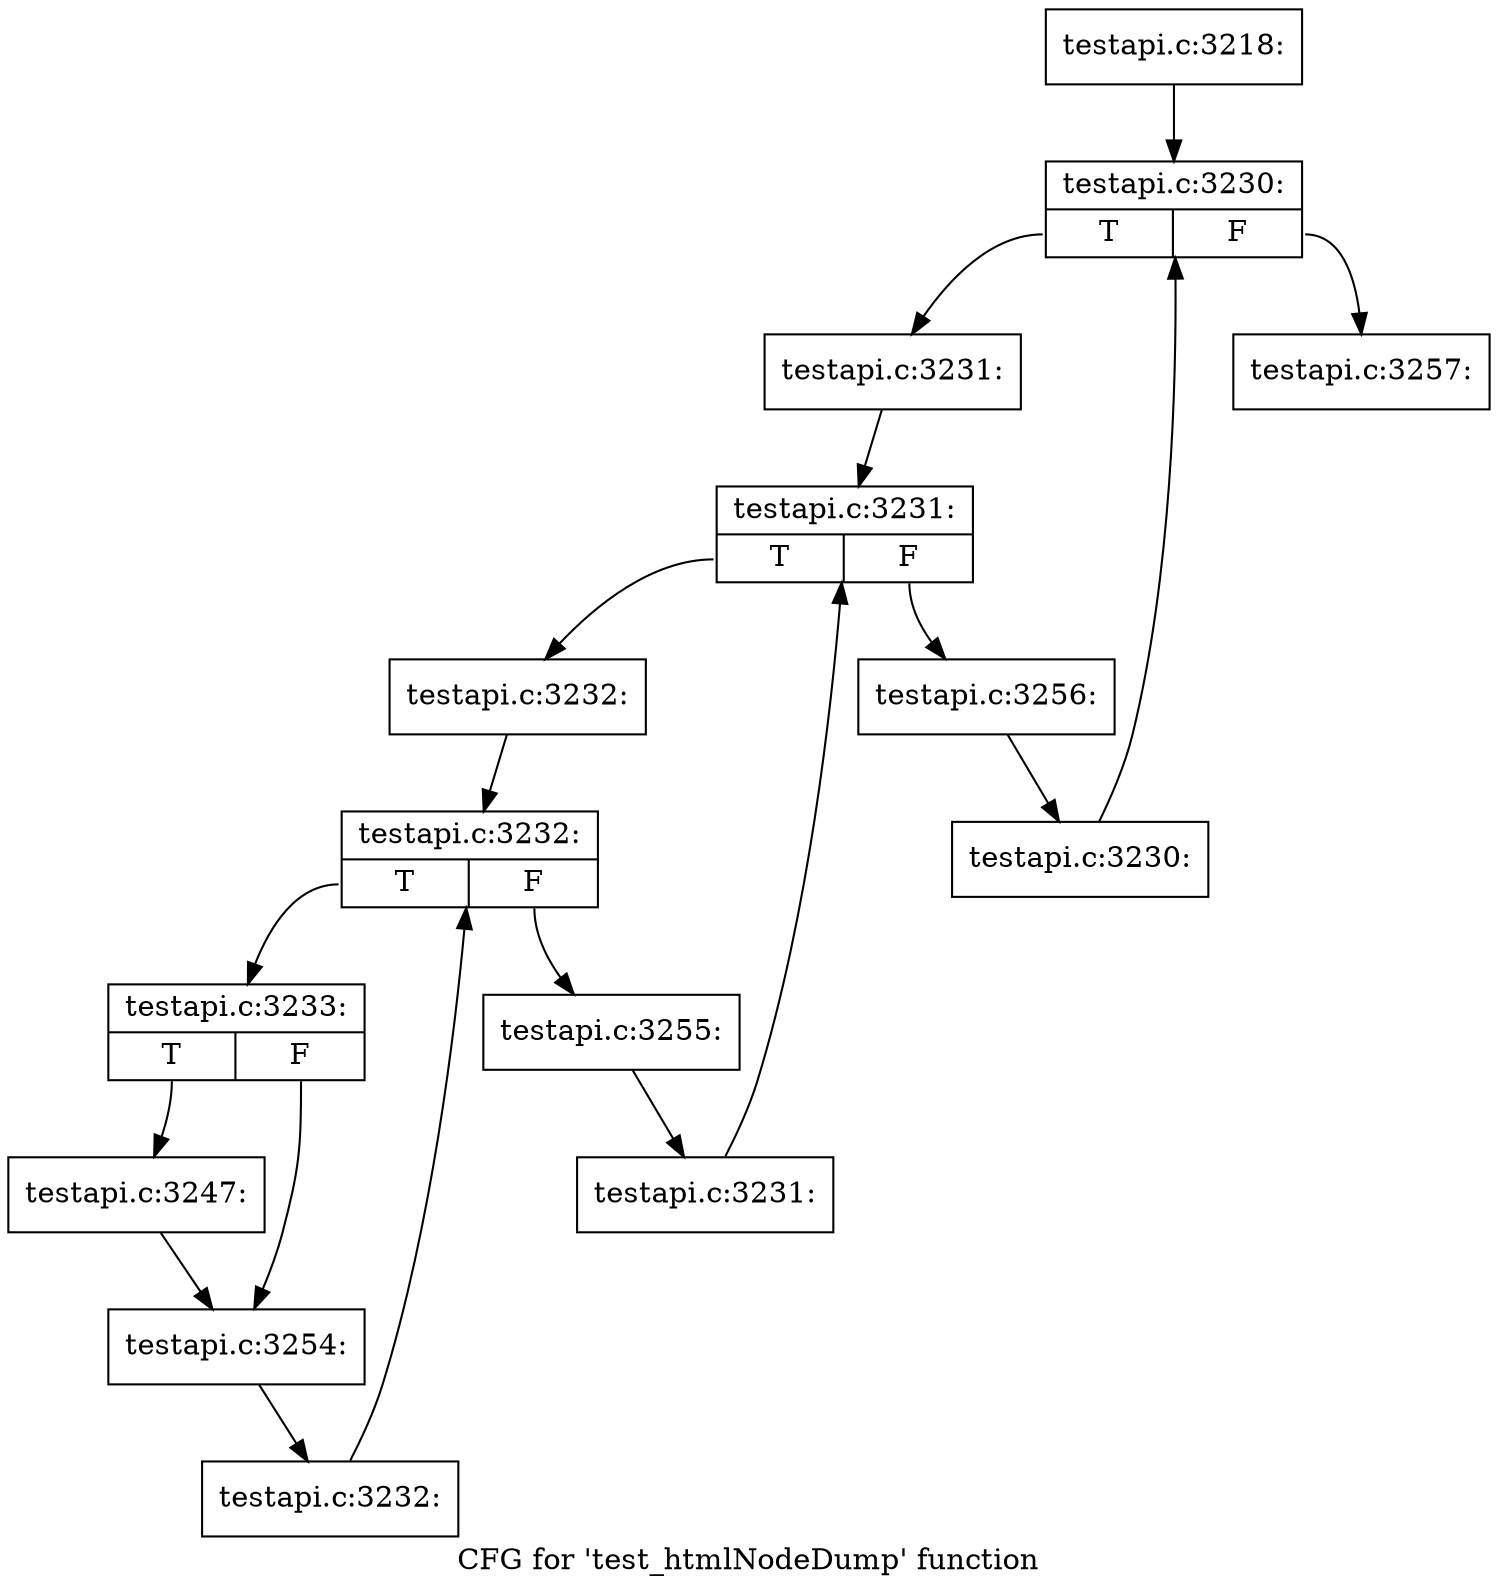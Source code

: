 digraph "CFG for 'test_htmlNodeDump' function" {
	label="CFG for 'test_htmlNodeDump' function";

	Node0x4116540 [shape=record,label="{testapi.c:3218:}"];
	Node0x4116540 -> Node0x41e34c0;
	Node0x41e34c0 [shape=record,label="{testapi.c:3230:|{<s0>T|<s1>F}}"];
	Node0x41e34c0:s0 -> Node0x41e37a0;
	Node0x41e34c0:s1 -> Node0x41e3320;
	Node0x41e37a0 [shape=record,label="{testapi.c:3231:}"];
	Node0x41e37a0 -> Node0x41e3b90;
	Node0x41e3b90 [shape=record,label="{testapi.c:3231:|{<s0>T|<s1>F}}"];
	Node0x41e3b90:s0 -> Node0x41e3e10;
	Node0x41e3b90:s1 -> Node0x41e3a70;
	Node0x41e3e10 [shape=record,label="{testapi.c:3232:}"];
	Node0x41e3e10 -> Node0x41e4200;
	Node0x41e4200 [shape=record,label="{testapi.c:3232:|{<s0>T|<s1>F}}"];
	Node0x41e4200:s0 -> Node0x41e4480;
	Node0x41e4200:s1 -> Node0x41e40e0;
	Node0x41e4480 [shape=record,label="{testapi.c:3233:|{<s0>T|<s1>F}}"];
	Node0x41e4480:s0 -> Node0x3691c40;
	Node0x41e4480:s1 -> Node0x41e5150;
	Node0x3691c40 [shape=record,label="{testapi.c:3247:}"];
	Node0x3691c40 -> Node0x41e5150;
	Node0x41e5150 [shape=record,label="{testapi.c:3254:}"];
	Node0x41e5150 -> Node0x41e43f0;
	Node0x41e43f0 [shape=record,label="{testapi.c:3232:}"];
	Node0x41e43f0 -> Node0x41e4200;
	Node0x41e40e0 [shape=record,label="{testapi.c:3255:}"];
	Node0x41e40e0 -> Node0x41e3d80;
	Node0x41e3d80 [shape=record,label="{testapi.c:3231:}"];
	Node0x41e3d80 -> Node0x41e3b90;
	Node0x41e3a70 [shape=record,label="{testapi.c:3256:}"];
	Node0x41e3a70 -> Node0x41e3710;
	Node0x41e3710 [shape=record,label="{testapi.c:3230:}"];
	Node0x41e3710 -> Node0x41e34c0;
	Node0x41e3320 [shape=record,label="{testapi.c:3257:}"];
}
